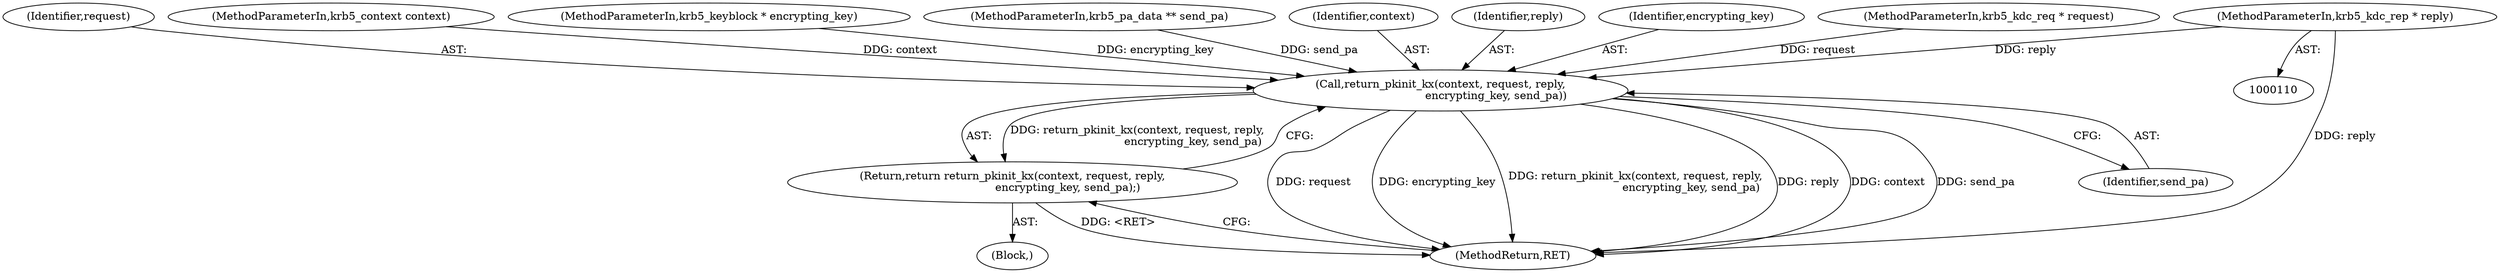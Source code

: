 digraph "0_krb5_db64ca25d661a47b996b4e2645998b5d7f0eb52c@pointer" {
"1000115" [label="(MethodParameterIn,krb5_kdc_rep * reply)"];
"1000219" [label="(Call,return_pkinit_kx(context, request, reply,\n                                encrypting_key, send_pa))"];
"1000218" [label="(Return,return return_pkinit_kx(context, request, reply,\n                                encrypting_key, send_pa);)"];
"1000221" [label="(Identifier,request)"];
"1000219" [label="(Call,return_pkinit_kx(context, request, reply,\n                                encrypting_key, send_pa))"];
"1000218" [label="(Return,return return_pkinit_kx(context, request, reply,\n                                encrypting_key, send_pa);)"];
"1000111" [label="(MethodParameterIn,krb5_context context)"];
"1001415" [label="(MethodReturn,RET)"];
"1000116" [label="(MethodParameterIn,krb5_keyblock * encrypting_key)"];
"1000117" [label="(MethodParameterIn,krb5_pa_data ** send_pa)"];
"1000217" [label="(Block,)"];
"1000220" [label="(Identifier,context)"];
"1000222" [label="(Identifier,reply)"];
"1000115" [label="(MethodParameterIn,krb5_kdc_rep * reply)"];
"1000223" [label="(Identifier,encrypting_key)"];
"1000224" [label="(Identifier,send_pa)"];
"1000114" [label="(MethodParameterIn,krb5_kdc_req * request)"];
"1000115" -> "1000110"  [label="AST: "];
"1000115" -> "1001415"  [label="DDG: reply"];
"1000115" -> "1000219"  [label="DDG: reply"];
"1000219" -> "1000218"  [label="AST: "];
"1000219" -> "1000224"  [label="CFG: "];
"1000220" -> "1000219"  [label="AST: "];
"1000221" -> "1000219"  [label="AST: "];
"1000222" -> "1000219"  [label="AST: "];
"1000223" -> "1000219"  [label="AST: "];
"1000224" -> "1000219"  [label="AST: "];
"1000218" -> "1000219"  [label="CFG: "];
"1000219" -> "1001415"  [label="DDG: request"];
"1000219" -> "1001415"  [label="DDG: encrypting_key"];
"1000219" -> "1001415"  [label="DDG: return_pkinit_kx(context, request, reply,\n                                encrypting_key, send_pa)"];
"1000219" -> "1001415"  [label="DDG: reply"];
"1000219" -> "1001415"  [label="DDG: context"];
"1000219" -> "1001415"  [label="DDG: send_pa"];
"1000219" -> "1000218"  [label="DDG: return_pkinit_kx(context, request, reply,\n                                encrypting_key, send_pa)"];
"1000111" -> "1000219"  [label="DDG: context"];
"1000114" -> "1000219"  [label="DDG: request"];
"1000116" -> "1000219"  [label="DDG: encrypting_key"];
"1000117" -> "1000219"  [label="DDG: send_pa"];
"1000218" -> "1000217"  [label="AST: "];
"1001415" -> "1000218"  [label="CFG: "];
"1000218" -> "1001415"  [label="DDG: <RET>"];
}
